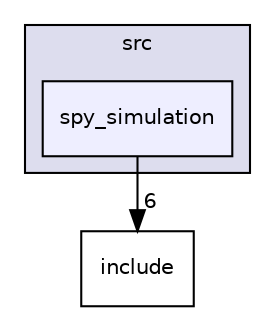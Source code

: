 digraph "src/spy_simulation" {
  compound=true
  node [ fontsize="10", fontname="Helvetica"];
  edge [ labelfontsize="10", labelfontname="Helvetica"];
  subgraph clusterdir_68267d1309a1af8e8297ef4c3efbcdba {
    graph [ bgcolor="#ddddee", pencolor="black", label="src" fontname="Helvetica", fontsize="10", URL="dir_68267d1309a1af8e8297ef4c3efbcdba.html"]
  dir_fa87b542e612acba11d6da86799e313a [shape=box, label="spy_simulation", style="filled", fillcolor="#eeeeff", pencolor="black", URL="dir_fa87b542e612acba11d6da86799e313a.html"];
  }
  dir_d44c64559bbebec7f509842c48db8b23 [shape=box label="include" URL="dir_d44c64559bbebec7f509842c48db8b23.html"];
  dir_fa87b542e612acba11d6da86799e313a->dir_d44c64559bbebec7f509842c48db8b23 [headlabel="6", labeldistance=1.5 headhref="dir_000014_000001.html"];
}
